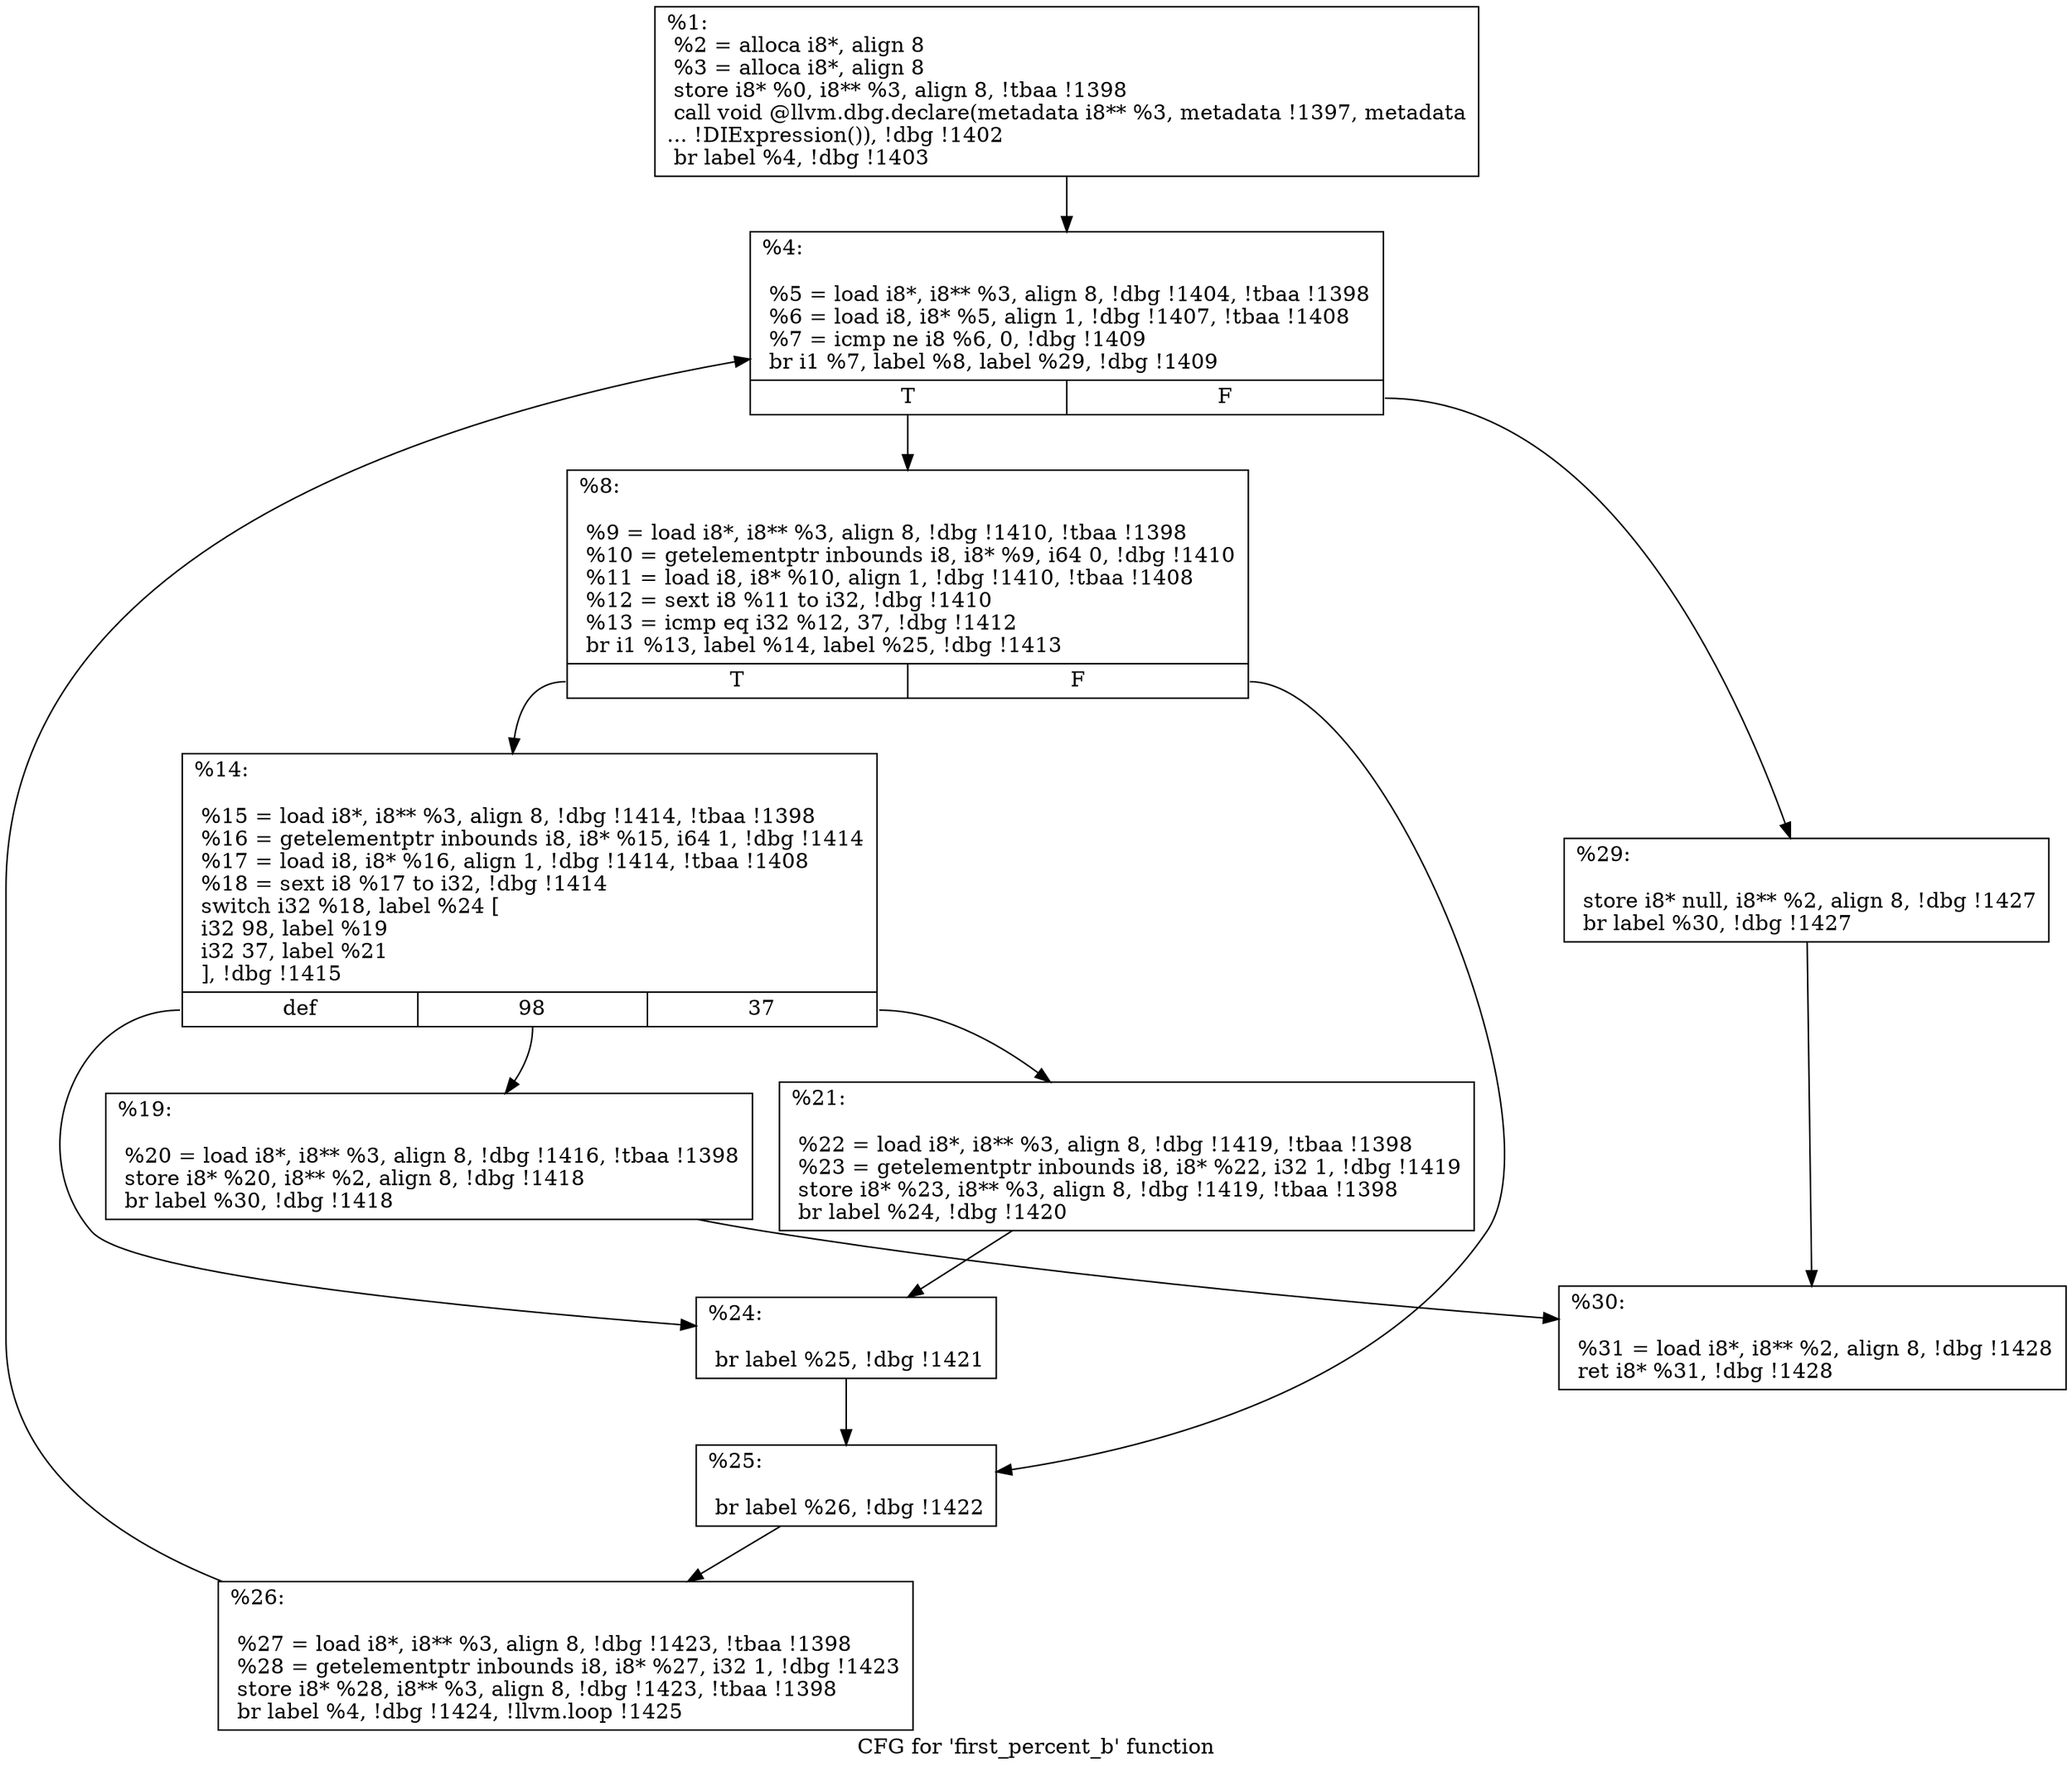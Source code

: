digraph "CFG for 'first_percent_b' function" {
	label="CFG for 'first_percent_b' function";

	Node0x228f080 [shape=record,label="{%1:\l  %2 = alloca i8*, align 8\l  %3 = alloca i8*, align 8\l  store i8* %0, i8** %3, align 8, !tbaa !1398\l  call void @llvm.dbg.declare(metadata i8** %3, metadata !1397, metadata\l... !DIExpression()), !dbg !1402\l  br label %4, !dbg !1403\l}"];
	Node0x228f080 -> Node0x228f160;
	Node0x228f160 [shape=record,label="{%4:\l\l  %5 = load i8*, i8** %3, align 8, !dbg !1404, !tbaa !1398\l  %6 = load i8, i8* %5, align 1, !dbg !1407, !tbaa !1408\l  %7 = icmp ne i8 %6, 0, !dbg !1409\l  br i1 %7, label %8, label %29, !dbg !1409\l|{<s0>T|<s1>F}}"];
	Node0x228f160:s0 -> Node0x228f1b0;
	Node0x228f160:s1 -> Node0x228f3e0;
	Node0x228f1b0 [shape=record,label="{%8:\l\l  %9 = load i8*, i8** %3, align 8, !dbg !1410, !tbaa !1398\l  %10 = getelementptr inbounds i8, i8* %9, i64 0, !dbg !1410\l  %11 = load i8, i8* %10, align 1, !dbg !1410, !tbaa !1408\l  %12 = sext i8 %11 to i32, !dbg !1410\l  %13 = icmp eq i32 %12, 37, !dbg !1412\l  br i1 %13, label %14, label %25, !dbg !1413\l|{<s0>T|<s1>F}}"];
	Node0x228f1b0:s0 -> Node0x228f200;
	Node0x228f1b0:s1 -> Node0x228f340;
	Node0x228f200 [shape=record,label="{%14:\l\l  %15 = load i8*, i8** %3, align 8, !dbg !1414, !tbaa !1398\l  %16 = getelementptr inbounds i8, i8* %15, i64 1, !dbg !1414\l  %17 = load i8, i8* %16, align 1, !dbg !1414, !tbaa !1408\l  %18 = sext i8 %17 to i32, !dbg !1414\l  switch i32 %18, label %24 [\l    i32 98, label %19\l    i32 37, label %21\l  ], !dbg !1415\l|{<s0>def|<s1>98|<s2>37}}"];
	Node0x228f200:s0 -> Node0x228f2f0;
	Node0x228f200:s1 -> Node0x228f250;
	Node0x228f200:s2 -> Node0x228f2a0;
	Node0x228f250 [shape=record,label="{%19:\l\l  %20 = load i8*, i8** %3, align 8, !dbg !1416, !tbaa !1398\l  store i8* %20, i8** %2, align 8, !dbg !1418\l  br label %30, !dbg !1418\l}"];
	Node0x228f250 -> Node0x228f430;
	Node0x228f2a0 [shape=record,label="{%21:\l\l  %22 = load i8*, i8** %3, align 8, !dbg !1419, !tbaa !1398\l  %23 = getelementptr inbounds i8, i8* %22, i32 1, !dbg !1419\l  store i8* %23, i8** %3, align 8, !dbg !1419, !tbaa !1398\l  br label %24, !dbg !1420\l}"];
	Node0x228f2a0 -> Node0x228f2f0;
	Node0x228f2f0 [shape=record,label="{%24:\l\l  br label %25, !dbg !1421\l}"];
	Node0x228f2f0 -> Node0x228f340;
	Node0x228f340 [shape=record,label="{%25:\l\l  br label %26, !dbg !1422\l}"];
	Node0x228f340 -> Node0x228f390;
	Node0x228f390 [shape=record,label="{%26:\l\l  %27 = load i8*, i8** %3, align 8, !dbg !1423, !tbaa !1398\l  %28 = getelementptr inbounds i8, i8* %27, i32 1, !dbg !1423\l  store i8* %28, i8** %3, align 8, !dbg !1423, !tbaa !1398\l  br label %4, !dbg !1424, !llvm.loop !1425\l}"];
	Node0x228f390 -> Node0x228f160;
	Node0x228f3e0 [shape=record,label="{%29:\l\l  store i8* null, i8** %2, align 8, !dbg !1427\l  br label %30, !dbg !1427\l}"];
	Node0x228f3e0 -> Node0x228f430;
	Node0x228f430 [shape=record,label="{%30:\l\l  %31 = load i8*, i8** %2, align 8, !dbg !1428\l  ret i8* %31, !dbg !1428\l}"];
}
